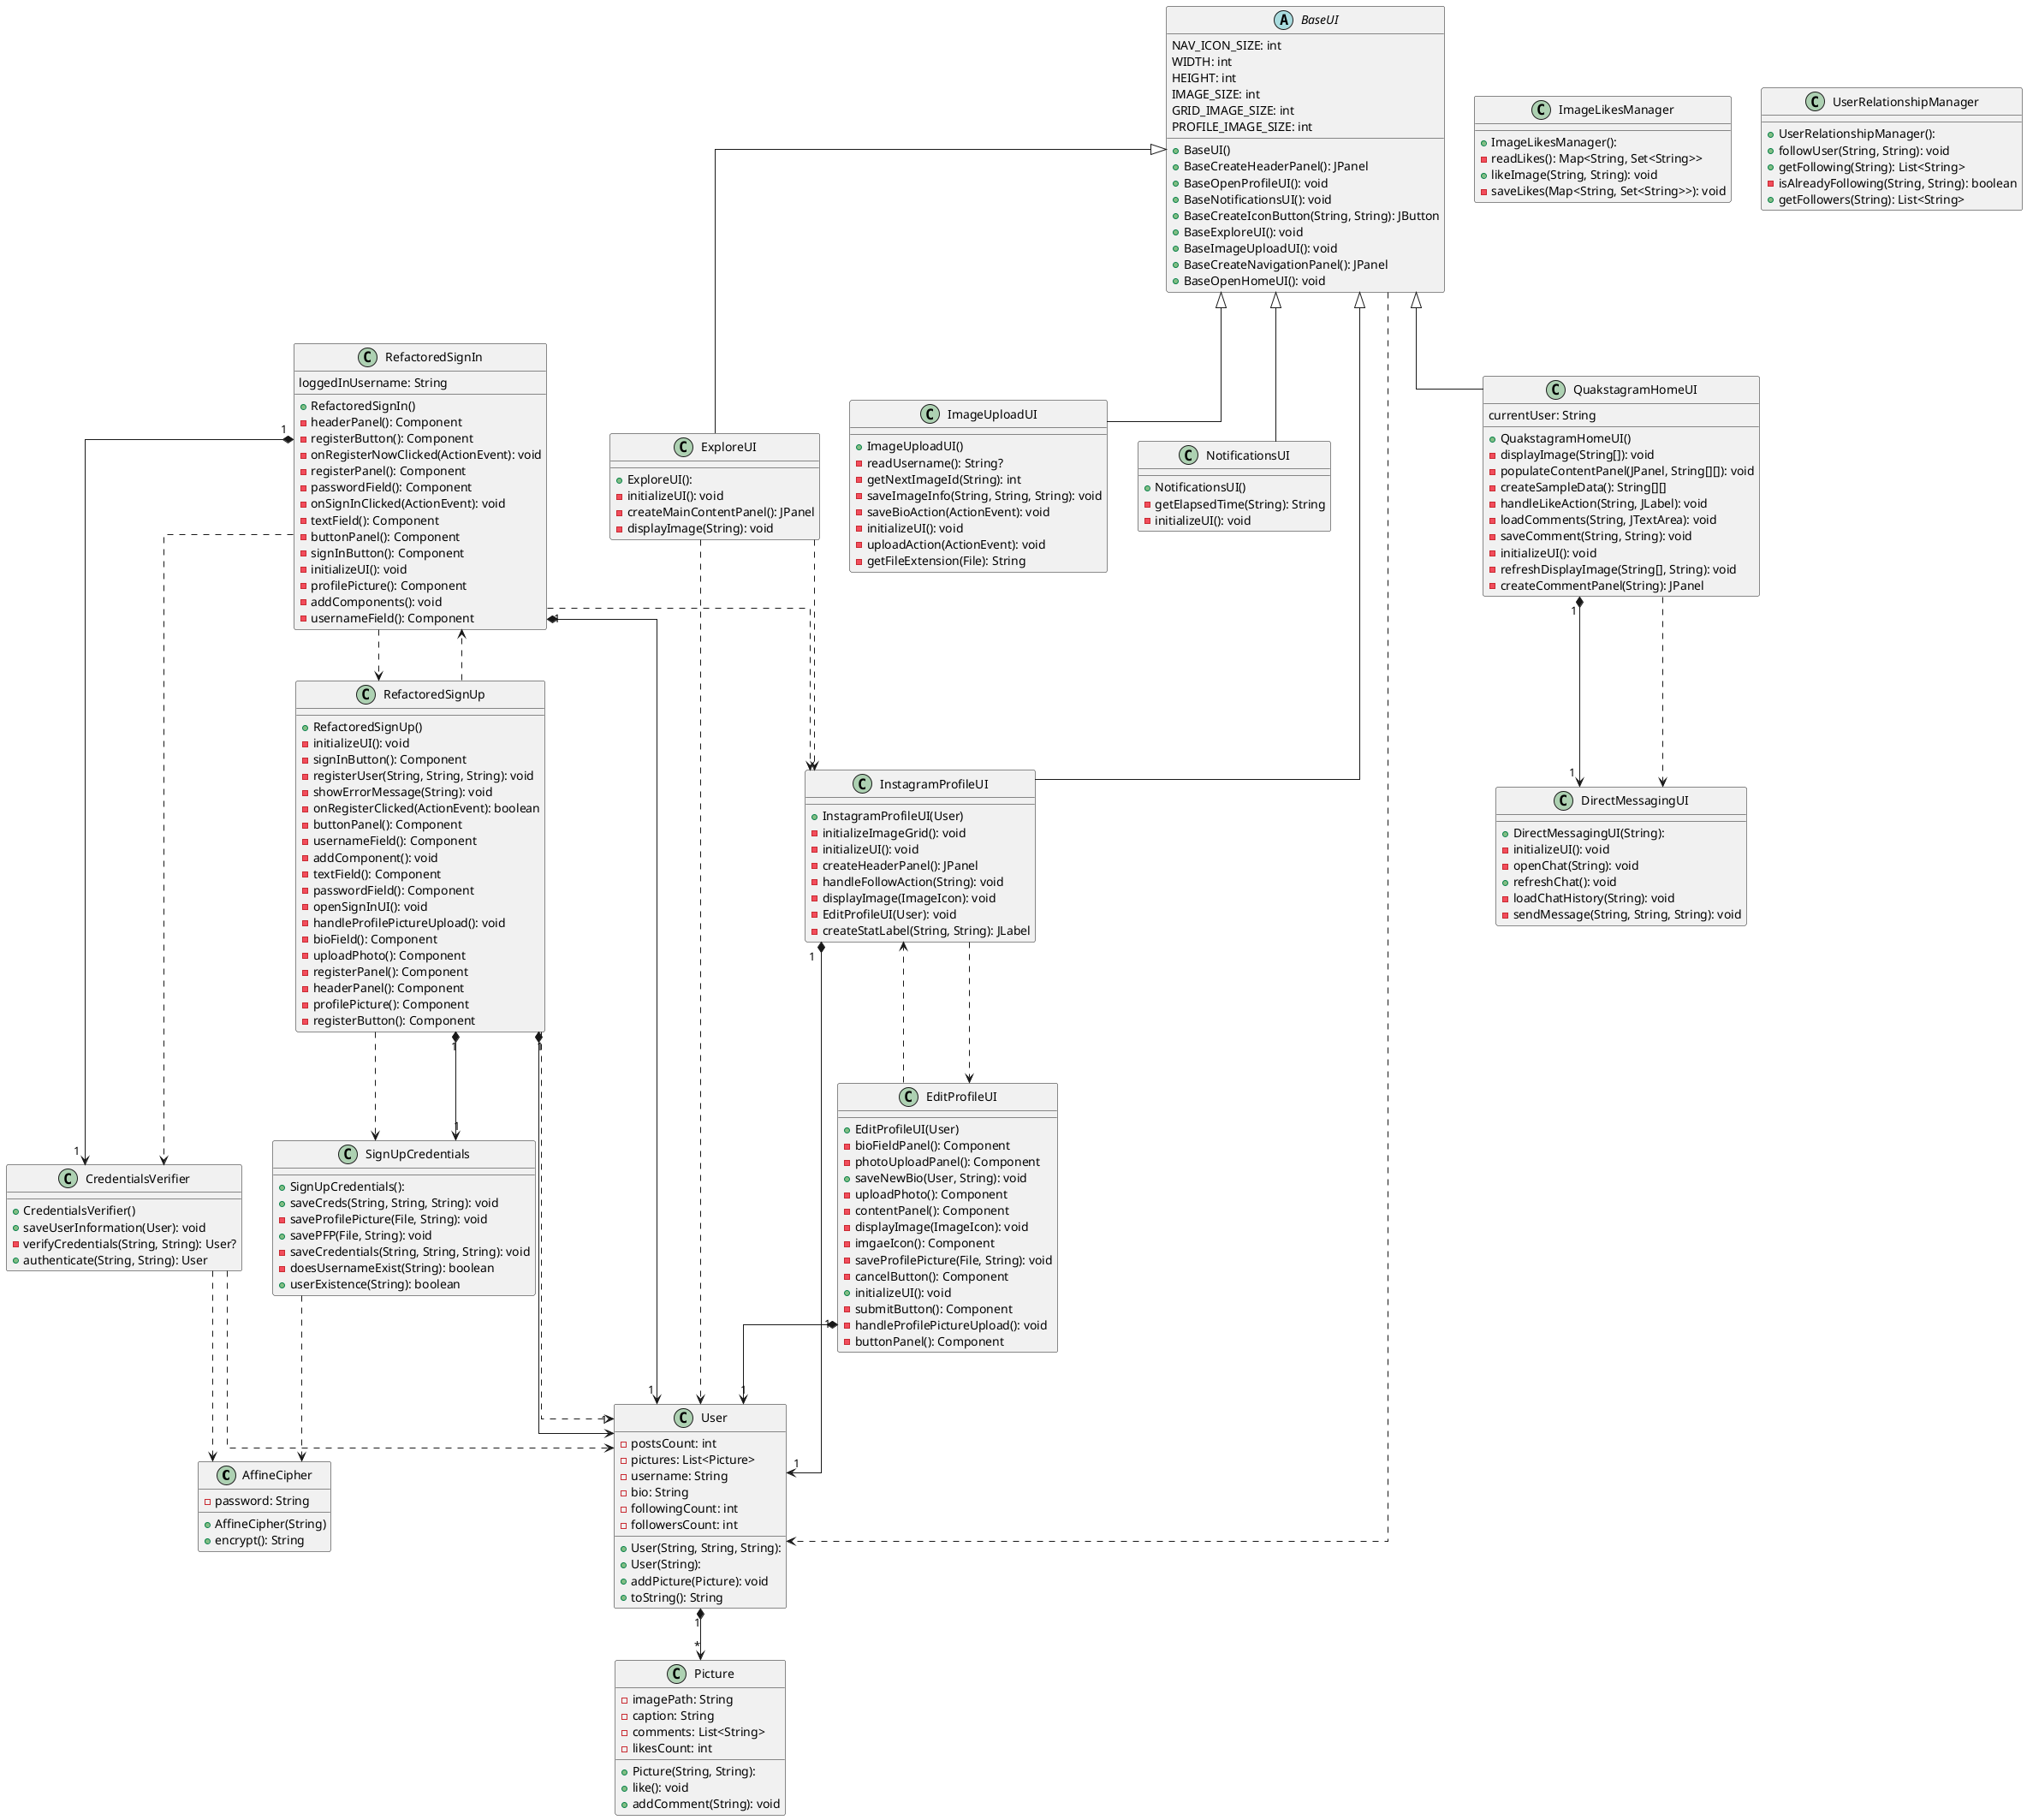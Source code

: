 @startuml quackStagramUML
top to bottom direction
skinparam linetype ortho

class AffineCipher {
    + AffineCipher(String)
    - password: String
    + encrypt(): String
}
abstract class BaseUI {
    + BaseUI()
    + BaseCreateHeaderPanel(): JPanel
    + BaseOpenProfileUI(): void
    + BaseNotificationsUI(): void
    + BaseCreateIconButton(String, String): JButton
    + BaseExploreUI(): void
    + BaseImageUploadUI(): void
    + BaseCreateNavigationPanel(): JPanel
    + BaseOpenHomeUI(): void
    NAV_ICON_SIZE: int
    WIDTH: int
    HEIGHT: int
    IMAGE_SIZE: int
    GRID_IMAGE_SIZE: int
    PROFILE_IMAGE_SIZE: int


}
class CredentialsVerifier {
    + CredentialsVerifier()
    + saveUserInformation(User): void
    - verifyCredentials(String, String): User?
    + authenticate(String, String): User
}
class DirectMessagingUI {
    + DirectMessagingUI(String):
    - initializeUI(): void
    - openChat(String): void
    + refreshChat(): void
    - loadChatHistory(String): void
    - sendMessage(String, String, String): void
}
class EditProfileUI {
    + EditProfileUI(User)
    - bioFieldPanel(): Component
    - photoUploadPanel(): Component
    + saveNewBio(User, String): void
    - uploadPhoto(): Component
    - contentPanel(): Component
    - displayImage(ImageIcon): void
    - imgaeIcon(): Component
    - saveProfilePicture(File, String): void
    - cancelButton(): Component
    + initializeUI(): void
    - submitButton(): Component
    - handleProfilePictureUpload(): void
    - buttonPanel(): Component
}
class ExploreUI extends BaseUI{
    + ExploreUI():
    - initializeUI(): void
    - createMainContentPanel(): JPanel
    - displayImage(String): void
}
class ImageLikesManager {
    + ImageLikesManager():
    - readLikes(): Map<String, Set<String>>
    + likeImage(String, String): void
    - saveLikes(Map<String, Set<String>>): void
}
class ImageUploadUI extends BaseUI {
    + ImageUploadUI()
    - readUsername(): String?
    - getNextImageId(String): int
    - saveImageInfo(String, String, String): void
    - saveBioAction(ActionEvent): void
    - initializeUI(): void
    - uploadAction(ActionEvent): void
    - getFileExtension(File): String
}
class InstagramProfileUI extends BaseUI{
    + InstagramProfileUI(User)
    - initializeImageGrid(): void
    - initializeUI(): void
    - createHeaderPanel(): JPanel
    - handleFollowAction(String): void
    - displayImage(ImageIcon): void
    - EditProfileUI(User): void
    - createStatLabel(String, String): JLabel
}
class NotificationsUI extends BaseUI {
    + NotificationsUI()
    - getElapsedTime(String): String
    - initializeUI(): void
}
class Picture {
    + Picture(String, String):
    - imagePath: String
    - caption: String
    - comments: List<String>
    - likesCount: int
    + like(): void
    + addComment(String): void
}
class QuakstagramHomeUI extends BaseUI{
    + QuakstagramHomeUI()
    - displayImage(String[]): void
    - populateContentPanel(JPanel, String[][]): void
    - createSampleData(): String[][]
    - handleLikeAction(String, JLabel): void
    - loadComments(String, JTextArea): void
    - saveComment(String, String): void
    - initializeUI(): void
    - refreshDisplayImage(String[], String): void
    - createCommentPanel(String): JPanel
    currentUser: String
}
class RefactoredSignIn {
    + RefactoredSignIn()
    - headerPanel(): Component
    - registerButton(): Component
    - onRegisterNowClicked(ActionEvent): void
    - registerPanel(): Component
    - passwordField(): Component
    - onSignInClicked(ActionEvent): void
    - textField(): Component
    - buttonPanel(): Component
    - signInButton(): Component
    - initializeUI(): void
    - profilePicture(): Component
    - addComponents(): void
    - usernameField(): Component
    loggedInUsername: String
}
class RefactoredSignUp {
    + RefactoredSignUp()
    - initializeUI(): void
    - signInButton(): Component
    - registerUser(String, String, String): void
    - showErrorMessage(String): void
    - onRegisterClicked(ActionEvent): boolean
    - buttonPanel(): Component
    - usernameField(): Component
    - addComponent(): void
    - textField(): Component
    - passwordField(): Component
    - openSignInUI(): void
    - handleProfilePictureUpload(): void
    - bioField(): Component
    - uploadPhoto(): Component
    - registerPanel(): Component
    - headerPanel(): Component
    - profilePicture(): Component
    - registerButton(): Component
}
class SignUpCredentials {
    + SignUpCredentials():
    + saveCreds(String, String, String): void
    - saveProfilePicture(File, String): void
    + savePFP(File, String): void
    - saveCredentials(String, String, String): void
    - doesUsernameExist(String): boolean
    + userExistence(String): boolean
}
class User {
    + User(String, String, String):
    + User(String):
    - postsCount: int
    - pictures: List<Picture>
    - username: String
    - bio: String
    - followingCount: int
    - followersCount: int
    + addPicture(Picture): void
    + toString(): String
}
class UserRelationshipManager {
    + UserRelationshipManager():
    + followUser(String, String): void
    + getFollowing(String): List<String>
    - isAlreadyFollowing(String, String): boolean
    + getFollowers(String): List<String>
}

BaseUI                   -[dashed]->  User
CredentialsVerifier      -[dashed]->  AffineCipher
CredentialsVerifier      -[dashed]->  User
EditProfileUI            -[dashed]->  InstagramProfileUI
EditProfileUI           "1" *--> "1" User
ExploreUI                -[dashed]->  InstagramProfileUI
ExploreUI                -[dashed]->  User
InstagramProfileUI       -[dashed]->  EditProfileUI
InstagramProfileUI      "1" *-[plain]-> "1" User
QuakstagramHomeUI       "1" *-[plain]-> "1" DirectMessagingUI
QuakstagramHomeUI        -[dashed]->  DirectMessagingUI
RefactoredSignIn        "1" *-[plain]-> "1" CredentialsVerifier
RefactoredSignIn         -[dashed]->  CredentialsVerifier
RefactoredSignIn         -[dashed]->  InstagramProfileUI
RefactoredSignIn         -[dashed]->  RefactoredSignUp
RefactoredSignIn        "1" *-[plain]-> "1" User
RefactoredSignUp         -[dashed]->  RefactoredSignIn
RefactoredSignUp         -[dashed]->  SignUpCredentials
RefactoredSignUp        "1" *-[plain]-> "1" SignUpCredentials
RefactoredSignUp         -[dashed]->  User
RefactoredSignUp        "1" *-[plain]-> "1" User
SignUpCredentials        -[dashed]->  AffineCipher
User                    "1" *-[plain]-> "*" Picture
@enduml